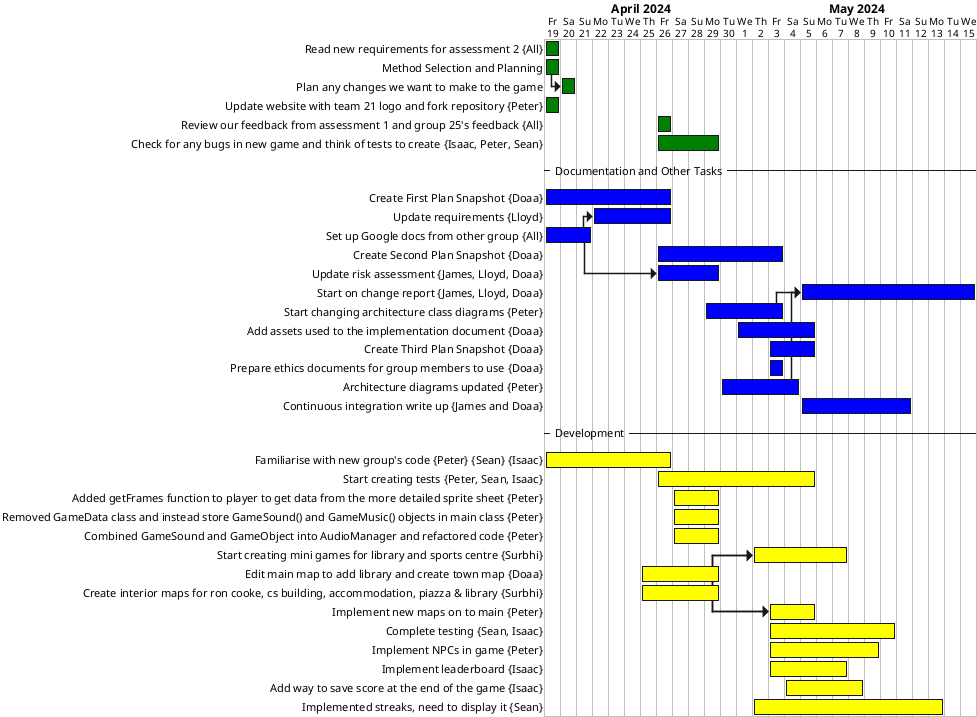 @startgantt
'printscale weekly with calendar date zoom 4
weeks starts on Friday and must have at least 1 days
hide footbox
hide resources footbox
Label on first column and right aligned


Project starts the 19 of April 2024
<style>
ganttDiagram {
	task {
		BackGroundColor Green
	}
}
</style>
'Week 8
[Read new requirements for assessment 2] on {All} starts D+0
[Method Selection and Planning] -> [Plan any changes we want to make to the game]
[Update website with team 21 logo and fork repository] on {Peter} starts D+0

'Week 9
[Review our feedback from assessment 1 and group 25's feedback] on {All} starts 2024-04-26 and ends 2024-04-26
[Check for any bugs in new game and think of tests to create] on {Isaac, Peter, Sean} starts 2024-04-26 and ends 2024-04-29

'Week 10

--Documentation and Other Tasks--

<style>
ganttDiagram {
	task {
		BackGroundColor Blue
	}
}
</style>

'Week 8
[Create First Plan Snapshot] on {Doaa} starts 2024-04-19 and ends 2024-04-26
[Update requirements] on {Lloyd} starts 2024-04-19 and ends 2024-04-26
[Set up Google docs from other group] on {All} starts D+0 and ends 2024-04-21
[Set up Google docs from other group] on {All} starts D+0 and ends 2024-04-21
[Set up Google docs from other group] -> [Update requirements]
'Week 9
[Create Second Plan Snapshot] on {Doaa} starts 2024-04-26 and ends 2024-05-03
[Update risk assessment] on {James, Lloyd, Doaa} starts 2024-04-26 and ends 2024-04-29
[Start on change report] on {James, Lloyd, Doaa} starts 2024-04-26 and ends 2024-05-15
[Start changing architecture class diagrams] on {Peter} starts 2024-04-29 and ends 2024-05-03
[Add assets used to the implementation document] on {Doaa} starts 2024-05-01 and ends 2024-05-05
[Set up Google docs from other group] -> [Update risk assessment]

'Week 10
[Create Third Plan Snapshot] on {Doaa} starts 2024-05-03 and requires 3 day
[Prepare ethics documents for group members to use] on {Doaa} starts 2024-05-03 and requires 1 day
[Architecture diagrams updated] on {Peter} starts 2024-04-30 and requires 5 days
[Continuous integration write up] on {James and Doaa} starts 2024-05-05 and requires 7 days
[Architecture diagrams updated] -> [Start on change report]
[Start changing architecture class diagrams] -> [Start on change report]

--Development--
<style>
ganttDiagram {
	task {
		BackGroundColor Yellow
	}
}
</style>
'Week 8
[Familiarise with new group's code] on {Peter} {Sean} {Isaac} starts 2024-04-19 and ends 2024-04-26

'Week 9
[Start creating tests] on {Peter, Sean, Isaac} starts 2024-04-26 and ends 2024-05-05
[Added getFrames function to player to get data from the more detailed sprite sheet] on {Peter} starts 2024-04-27 and ends 2024-04-29
[Removed GameData class and instead store GameSound() and GameMusic() objects in main class] on {Peter} starts 2024-04-27 and ends 2024-04-29
[Combined GameSound and GameObject into AudioManager and refactored code] on {Peter} starts 2024-04-27 and ends 2024-04-29
[Start creating mini games for library and sports centre] on {Surbhi} starts 2024-05-02 and ends 2024-05-07
[Edit main map to add library and create town map] on {Doaa} starts 2024-04-25 and ends 2024-04-29
[Edit main map to add library and create town map] -> [Start creating mini games for library and sports centre]
[Create interior maps for ron cooke, cs building, accommodation, piazza & library] on {Surbhi} starts 2024-04-25 and ends 2024-04-29
[Create interior maps for ron cooke, cs building, accommodation, piazza & library] -> [Start creating mini games for library and sports centre]
[Create interior maps for ron cooke, cs building, accommodation, piazza & library] -> [Implement new maps on to main]
[Edit main map to add library and create town map] -> [Implement new maps on to main]

'Week 10
[Complete testing] on {Sean, Isaac} starts 2024-05-03 and ends 2024-05-10
[Implement NPCs in game] on {Peter} starts 2024-05-03 and ends 2024-05-09
[Implement new maps on to main] on {Peter} starts 2024-05-03 and ends 2024-05-05
[Implement leaderboard] on {Isaac} starts 2024-05-03 and ends 2024-05-07
[Add way to save score at the end of the game] on {Isaac} starts 2024-05-04 and ends 2024-05-08
[Implemented streaks, need to display it] on {Sean} starts 2024-05-02 and ends 2024-05-13



@endgantt